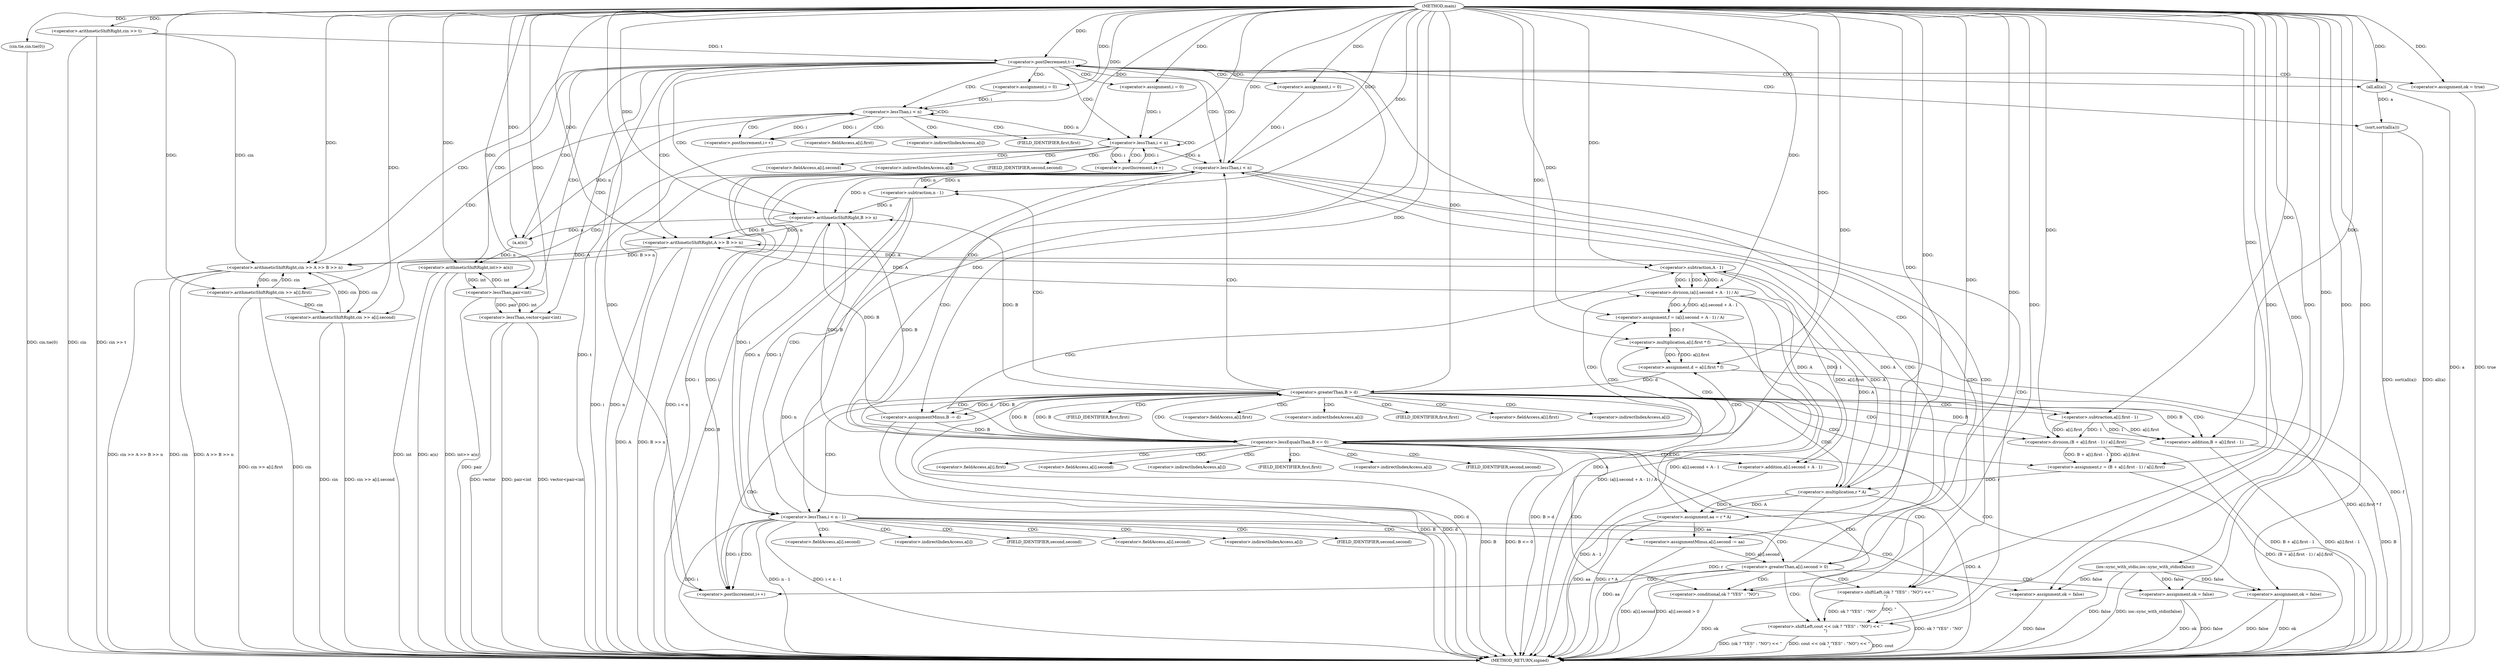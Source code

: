 digraph "main" {  
"1000104" [label = "(METHOD,main)" ]
"1000299" [label = "(METHOD_RETURN,signed)" ]
"1000106" [label = "(ios::sync_with_stdio,ios::sync_with_stdio(false))" ]
"1000108" [label = "(cin.tie,cin.tie(0))" ]
"1000111" [label = "(<operator>.arithmeticShiftRight,cin >> t)" ]
"1000115" [label = "(<operator>.postDecrement,t--)" ]
"1000121" [label = "(<operator>.arithmeticShiftRight,cin >> A >> B >> n)" ]
"1000174" [label = "(sort,sort(all(a)))" ]
"1000178" [label = "(<operator>.assignment,ok = true)" ]
"1000291" [label = "(<operator>.shiftLeft,cout << (ok ? \"YES\" : \"NO\") << \"\n\")" ]
"1000129" [label = "(<operator>.lessThan,vector<pair<int)" ]
"1000134" [label = "(<operator>.arithmeticShiftRight,int>> a(n))" ]
"1000140" [label = "(<operator>.assignment,i = 0)" ]
"1000143" [label = "(<operator>.lessThan,i < n)" ]
"1000146" [label = "(<operator>.postIncrement,i++)" ]
"1000158" [label = "(<operator>.assignment,i = 0)" ]
"1000161" [label = "(<operator>.lessThan,i < n)" ]
"1000164" [label = "(<operator>.postIncrement,i++)" ]
"1000183" [label = "(<operator>.assignment,i = 0)" ]
"1000186" [label = "(<operator>.lessThan,i < n)" ]
"1000189" [label = "(<operator>.postIncrement,i++)" ]
"1000123" [label = "(<operator>.arithmeticShiftRight,A >> B >> n)" ]
"1000149" [label = "(<operator>.arithmeticShiftRight,cin >> a[i].first)" ]
"1000167" [label = "(<operator>.arithmeticShiftRight,cin >> a[i].second)" ]
"1000175" [label = "(all,all(a))" ]
"1000202" [label = "(<operator>.assignment,f = (a[i].second + A - 1) / A)" ]
"1000216" [label = "(<operator>.assignment,d = a[i].first * f)" ]
"1000293" [label = "(<operator>.shiftLeft,(ok ? \"YES\" : \"NO\") << \"\n\")" ]
"1000125" [label = "(<operator>.arithmeticShiftRight,B >> n)" ]
"1000131" [label = "(<operator>.lessThan,pair<int)" ]
"1000136" [label = "(a,a(n))" ]
"1000193" [label = "(<operator>.lessEqualsThan,B <= 0)" ]
"1000226" [label = "(<operator>.greaterThan,B > d)" ]
"1000294" [label = "(<operator>.conditional,ok ? \"YES\" : \"NO\")" ]
"1000197" [label = "(<operator>.assignment,ok = false)" ]
"1000204" [label = "(<operator>.division,(a[i].second + A - 1) / A)" ]
"1000218" [label = "(<operator>.multiplication,a[i].first * f)" ]
"1000230" [label = "(<operator>.assignmentMinus,B -= d)" ]
"1000205" [label = "(<operator>.addition,a[i].second + A - 1)" ]
"1000236" [label = "(<operator>.assignment,r = (B + a[i].first - 1) / a[i].first)" ]
"1000254" [label = "(<operator>.assignment,aa = r * A)" ]
"1000211" [label = "(<operator>.subtraction,A - 1)" ]
"1000260" [label = "(<operator>.lessThan,i < n - 1)" ]
"1000238" [label = "(<operator>.division,(B + a[i].first - 1) / a[i].first)" ]
"1000256" [label = "(<operator>.multiplication,r * A)" ]
"1000266" [label = "(<operator>.assignment,ok = false)" ]
"1000239" [label = "(<operator>.addition,B + a[i].first - 1)" ]
"1000262" [label = "(<operator>.subtraction,n - 1)" ]
"1000271" [label = "(<operator>.assignmentMinus,a[i].second -= aa)" ]
"1000241" [label = "(<operator>.subtraction,a[i].first - 1)" ]
"1000279" [label = "(<operator>.greaterThan,a[i].second > 0)" ]
"1000287" [label = "(<operator>.assignment,ok = false)" ]
"1000151" [label = "(<operator>.fieldAccess,a[i].first)" ]
"1000169" [label = "(<operator>.fieldAccess,a[i].second)" ]
"1000152" [label = "(<operator>.indirectIndexAccess,a[i])" ]
"1000155" [label = "(FIELD_IDENTIFIER,first,first)" ]
"1000170" [label = "(<operator>.indirectIndexAccess,a[i])" ]
"1000173" [label = "(FIELD_IDENTIFIER,second,second)" ]
"1000219" [label = "(<operator>.fieldAccess,a[i].first)" ]
"1000206" [label = "(<operator>.fieldAccess,a[i].second)" ]
"1000220" [label = "(<operator>.indirectIndexAccess,a[i])" ]
"1000223" [label = "(FIELD_IDENTIFIER,first,first)" ]
"1000207" [label = "(<operator>.indirectIndexAccess,a[i])" ]
"1000210" [label = "(FIELD_IDENTIFIER,second,second)" ]
"1000248" [label = "(<operator>.fieldAccess,a[i].first)" ]
"1000249" [label = "(<operator>.indirectIndexAccess,a[i])" ]
"1000252" [label = "(FIELD_IDENTIFIER,first,first)" ]
"1000242" [label = "(<operator>.fieldAccess,a[i].first)" ]
"1000272" [label = "(<operator>.fieldAccess,a[i].second)" ]
"1000243" [label = "(<operator>.indirectIndexAccess,a[i])" ]
"1000246" [label = "(FIELD_IDENTIFIER,first,first)" ]
"1000273" [label = "(<operator>.indirectIndexAccess,a[i])" ]
"1000276" [label = "(FIELD_IDENTIFIER,second,second)" ]
"1000280" [label = "(<operator>.fieldAccess,a[i].second)" ]
"1000281" [label = "(<operator>.indirectIndexAccess,a[i])" ]
"1000284" [label = "(FIELD_IDENTIFIER,second,second)" ]
  "1000106" -> "1000299"  [ label = "DDG: false"] 
  "1000106" -> "1000299"  [ label = "DDG: ios::sync_with_stdio(false)"] 
  "1000108" -> "1000299"  [ label = "DDG: cin.tie(0)"] 
  "1000111" -> "1000299"  [ label = "DDG: cin"] 
  "1000111" -> "1000299"  [ label = "DDG: cin >> t"] 
  "1000115" -> "1000299"  [ label = "DDG: t"] 
  "1000121" -> "1000299"  [ label = "DDG: cin"] 
  "1000123" -> "1000299"  [ label = "DDG: A"] 
  "1000125" -> "1000299"  [ label = "DDG: B"] 
  "1000123" -> "1000299"  [ label = "DDG: B >> n"] 
  "1000121" -> "1000299"  [ label = "DDG: A >> B >> n"] 
  "1000121" -> "1000299"  [ label = "DDG: cin >> A >> B >> n"] 
  "1000129" -> "1000299"  [ label = "DDG: pair<int"] 
  "1000129" -> "1000299"  [ label = "DDG: vector<pair<int"] 
  "1000134" -> "1000299"  [ label = "DDG: int"] 
  "1000134" -> "1000299"  [ label = "DDG: a(n)"] 
  "1000134" -> "1000299"  [ label = "DDG: int>> a(n)"] 
  "1000175" -> "1000299"  [ label = "DDG: a"] 
  "1000174" -> "1000299"  [ label = "DDG: all(a)"] 
  "1000174" -> "1000299"  [ label = "DDG: sort(all(a))"] 
  "1000186" -> "1000299"  [ label = "DDG: i"] 
  "1000186" -> "1000299"  [ label = "DDG: n"] 
  "1000186" -> "1000299"  [ label = "DDG: i < n"] 
  "1000193" -> "1000299"  [ label = "DDG: B"] 
  "1000193" -> "1000299"  [ label = "DDG: B <= 0"] 
  "1000205" -> "1000299"  [ label = "DDG: A - 1"] 
  "1000204" -> "1000299"  [ label = "DDG: a[i].second + A - 1"] 
  "1000204" -> "1000299"  [ label = "DDG: A"] 
  "1000202" -> "1000299"  [ label = "DDG: (a[i].second + A - 1) / A"] 
  "1000218" -> "1000299"  [ label = "DDG: f"] 
  "1000216" -> "1000299"  [ label = "DDG: a[i].first * f"] 
  "1000226" -> "1000299"  [ label = "DDG: d"] 
  "1000226" -> "1000299"  [ label = "DDG: B > d"] 
  "1000239" -> "1000299"  [ label = "DDG: B"] 
  "1000239" -> "1000299"  [ label = "DDG: a[i].first - 1"] 
  "1000238" -> "1000299"  [ label = "DDG: B + a[i].first - 1"] 
  "1000236" -> "1000299"  [ label = "DDG: (B + a[i].first - 1) / a[i].first"] 
  "1000254" -> "1000299"  [ label = "DDG: aa"] 
  "1000256" -> "1000299"  [ label = "DDG: r"] 
  "1000256" -> "1000299"  [ label = "DDG: A"] 
  "1000254" -> "1000299"  [ label = "DDG: r * A"] 
  "1000260" -> "1000299"  [ label = "DDG: i"] 
  "1000262" -> "1000299"  [ label = "DDG: n"] 
  "1000260" -> "1000299"  [ label = "DDG: n - 1"] 
  "1000260" -> "1000299"  [ label = "DDG: i < n - 1"] 
  "1000271" -> "1000299"  [ label = "DDG: aa"] 
  "1000279" -> "1000299"  [ label = "DDG: a[i].second"] 
  "1000279" -> "1000299"  [ label = "DDG: a[i].second > 0"] 
  "1000287" -> "1000299"  [ label = "DDG: ok"] 
  "1000287" -> "1000299"  [ label = "DDG: false"] 
  "1000266" -> "1000299"  [ label = "DDG: false"] 
  "1000230" -> "1000299"  [ label = "DDG: B"] 
  "1000230" -> "1000299"  [ label = "DDG: d"] 
  "1000197" -> "1000299"  [ label = "DDG: ok"] 
  "1000197" -> "1000299"  [ label = "DDG: false"] 
  "1000294" -> "1000299"  [ label = "DDG: ok"] 
  "1000293" -> "1000299"  [ label = "DDG: ok ? \"YES\" : \"NO\""] 
  "1000291" -> "1000299"  [ label = "DDG: (ok ? \"YES\" : \"NO\") << \"\n\""] 
  "1000291" -> "1000299"  [ label = "DDG: cout << (ok ? \"YES\" : \"NO\") << \"\n\""] 
  "1000167" -> "1000299"  [ label = "DDG: cin"] 
  "1000167" -> "1000299"  [ label = "DDG: cin >> a[i].second"] 
  "1000149" -> "1000299"  [ label = "DDG: cin"] 
  "1000149" -> "1000299"  [ label = "DDG: cin >> a[i].first"] 
  "1000178" -> "1000299"  [ label = "DDG: true"] 
  "1000291" -> "1000299"  [ label = "DDG: cout"] 
  "1000131" -> "1000299"  [ label = "DDG: pair"] 
  "1000129" -> "1000299"  [ label = "DDG: vector"] 
  "1000104" -> "1000106"  [ label = "DDG: "] 
  "1000104" -> "1000108"  [ label = "DDG: "] 
  "1000104" -> "1000111"  [ label = "DDG: "] 
  "1000111" -> "1000115"  [ label = "DDG: t"] 
  "1000104" -> "1000115"  [ label = "DDG: "] 
  "1000104" -> "1000178"  [ label = "DDG: "] 
  "1000111" -> "1000121"  [ label = "DDG: cin"] 
  "1000167" -> "1000121"  [ label = "DDG: cin"] 
  "1000149" -> "1000121"  [ label = "DDG: cin"] 
  "1000104" -> "1000121"  [ label = "DDG: "] 
  "1000123" -> "1000121"  [ label = "DDG: A"] 
  "1000123" -> "1000121"  [ label = "DDG: B >> n"] 
  "1000104" -> "1000140"  [ label = "DDG: "] 
  "1000104" -> "1000158"  [ label = "DDG: "] 
  "1000175" -> "1000174"  [ label = "DDG: a"] 
  "1000104" -> "1000183"  [ label = "DDG: "] 
  "1000104" -> "1000291"  [ label = "DDG: "] 
  "1000293" -> "1000291"  [ label = "DDG: ok ? \"YES\" : \"NO\""] 
  "1000293" -> "1000291"  [ label = "DDG: \"\n\""] 
  "1000204" -> "1000123"  [ label = "DDG: A"] 
  "1000256" -> "1000123"  [ label = "DDG: A"] 
  "1000104" -> "1000123"  [ label = "DDG: "] 
  "1000125" -> "1000123"  [ label = "DDG: n"] 
  "1000125" -> "1000123"  [ label = "DDG: B"] 
  "1000104" -> "1000129"  [ label = "DDG: "] 
  "1000131" -> "1000129"  [ label = "DDG: pair"] 
  "1000131" -> "1000129"  [ label = "DDG: int"] 
  "1000131" -> "1000134"  [ label = "DDG: int"] 
  "1000104" -> "1000134"  [ label = "DDG: "] 
  "1000136" -> "1000134"  [ label = "DDG: n"] 
  "1000140" -> "1000143"  [ label = "DDG: i"] 
  "1000146" -> "1000143"  [ label = "DDG: i"] 
  "1000104" -> "1000143"  [ label = "DDG: "] 
  "1000136" -> "1000143"  [ label = "DDG: n"] 
  "1000143" -> "1000146"  [ label = "DDG: i"] 
  "1000104" -> "1000146"  [ label = "DDG: "] 
  "1000158" -> "1000161"  [ label = "DDG: i"] 
  "1000164" -> "1000161"  [ label = "DDG: i"] 
  "1000104" -> "1000161"  [ label = "DDG: "] 
  "1000143" -> "1000161"  [ label = "DDG: n"] 
  "1000161" -> "1000164"  [ label = "DDG: i"] 
  "1000104" -> "1000164"  [ label = "DDG: "] 
  "1000104" -> "1000175"  [ label = "DDG: "] 
  "1000183" -> "1000186"  [ label = "DDG: i"] 
  "1000189" -> "1000186"  [ label = "DDG: i"] 
  "1000104" -> "1000186"  [ label = "DDG: "] 
  "1000161" -> "1000186"  [ label = "DDG: n"] 
  "1000262" -> "1000186"  [ label = "DDG: n"] 
  "1000186" -> "1000189"  [ label = "DDG: i"] 
  "1000260" -> "1000189"  [ label = "DDG: i"] 
  "1000104" -> "1000189"  [ label = "DDG: "] 
  "1000204" -> "1000202"  [ label = "DDG: A"] 
  "1000204" -> "1000202"  [ label = "DDG: a[i].second + A - 1"] 
  "1000218" -> "1000216"  [ label = "DDG: f"] 
  "1000218" -> "1000216"  [ label = "DDG: a[i].first"] 
  "1000104" -> "1000293"  [ label = "DDG: "] 
  "1000193" -> "1000125"  [ label = "DDG: B"] 
  "1000230" -> "1000125"  [ label = "DDG: B"] 
  "1000104" -> "1000125"  [ label = "DDG: "] 
  "1000226" -> "1000125"  [ label = "DDG: B"] 
  "1000186" -> "1000125"  [ label = "DDG: n"] 
  "1000262" -> "1000125"  [ label = "DDG: n"] 
  "1000104" -> "1000131"  [ label = "DDG: "] 
  "1000134" -> "1000131"  [ label = "DDG: int"] 
  "1000125" -> "1000136"  [ label = "DDG: n"] 
  "1000104" -> "1000136"  [ label = "DDG: "] 
  "1000121" -> "1000149"  [ label = "DDG: cin"] 
  "1000104" -> "1000149"  [ label = "DDG: "] 
  "1000121" -> "1000167"  [ label = "DDG: cin"] 
  "1000149" -> "1000167"  [ label = "DDG: cin"] 
  "1000104" -> "1000167"  [ label = "DDG: "] 
  "1000104" -> "1000202"  [ label = "DDG: "] 
  "1000104" -> "1000216"  [ label = "DDG: "] 
  "1000104" -> "1000294"  [ label = "DDG: "] 
  "1000125" -> "1000193"  [ label = "DDG: B"] 
  "1000230" -> "1000193"  [ label = "DDG: B"] 
  "1000104" -> "1000193"  [ label = "DDG: "] 
  "1000226" -> "1000193"  [ label = "DDG: B"] 
  "1000106" -> "1000197"  [ label = "DDG: false"] 
  "1000104" -> "1000197"  [ label = "DDG: "] 
  "1000211" -> "1000204"  [ label = "DDG: A"] 
  "1000211" -> "1000204"  [ label = "DDG: 1"] 
  "1000104" -> "1000204"  [ label = "DDG: "] 
  "1000202" -> "1000218"  [ label = "DDG: f"] 
  "1000104" -> "1000218"  [ label = "DDG: "] 
  "1000193" -> "1000226"  [ label = "DDG: B"] 
  "1000104" -> "1000226"  [ label = "DDG: "] 
  "1000216" -> "1000226"  [ label = "DDG: d"] 
  "1000226" -> "1000230"  [ label = "DDG: d"] 
  "1000104" -> "1000230"  [ label = "DDG: "] 
  "1000211" -> "1000205"  [ label = "DDG: A"] 
  "1000211" -> "1000205"  [ label = "DDG: 1"] 
  "1000226" -> "1000230"  [ label = "DDG: B"] 
  "1000238" -> "1000236"  [ label = "DDG: a[i].first"] 
  "1000238" -> "1000236"  [ label = "DDG: B + a[i].first - 1"] 
  "1000256" -> "1000254"  [ label = "DDG: A"] 
  "1000256" -> "1000254"  [ label = "DDG: r"] 
  "1000123" -> "1000211"  [ label = "DDG: A"] 
  "1000204" -> "1000211"  [ label = "DDG: A"] 
  "1000256" -> "1000211"  [ label = "DDG: A"] 
  "1000104" -> "1000211"  [ label = "DDG: "] 
  "1000104" -> "1000236"  [ label = "DDG: "] 
  "1000104" -> "1000254"  [ label = "DDG: "] 
  "1000241" -> "1000238"  [ label = "DDG: 1"] 
  "1000241" -> "1000238"  [ label = "DDG: a[i].first"] 
  "1000226" -> "1000238"  [ label = "DDG: B"] 
  "1000104" -> "1000238"  [ label = "DDG: "] 
  "1000236" -> "1000256"  [ label = "DDG: r"] 
  "1000104" -> "1000256"  [ label = "DDG: "] 
  "1000204" -> "1000256"  [ label = "DDG: A"] 
  "1000186" -> "1000260"  [ label = "DDG: i"] 
  "1000104" -> "1000260"  [ label = "DDG: "] 
  "1000262" -> "1000260"  [ label = "DDG: n"] 
  "1000262" -> "1000260"  [ label = "DDG: 1"] 
  "1000106" -> "1000266"  [ label = "DDG: false"] 
  "1000104" -> "1000266"  [ label = "DDG: "] 
  "1000226" -> "1000239"  [ label = "DDG: B"] 
  "1000104" -> "1000239"  [ label = "DDG: "] 
  "1000241" -> "1000239"  [ label = "DDG: 1"] 
  "1000241" -> "1000239"  [ label = "DDG: a[i].first"] 
  "1000186" -> "1000262"  [ label = "DDG: n"] 
  "1000104" -> "1000262"  [ label = "DDG: "] 
  "1000254" -> "1000271"  [ label = "DDG: aa"] 
  "1000104" -> "1000271"  [ label = "DDG: "] 
  "1000218" -> "1000241"  [ label = "DDG: a[i].first"] 
  "1000104" -> "1000241"  [ label = "DDG: "] 
  "1000271" -> "1000279"  [ label = "DDG: a[i].second"] 
  "1000104" -> "1000279"  [ label = "DDG: "] 
  "1000106" -> "1000287"  [ label = "DDG: false"] 
  "1000104" -> "1000287"  [ label = "DDG: "] 
  "1000115" -> "1000125"  [ label = "CDG: "] 
  "1000115" -> "1000174"  [ label = "CDG: "] 
  "1000115" -> "1000161"  [ label = "CDG: "] 
  "1000115" -> "1000183"  [ label = "CDG: "] 
  "1000115" -> "1000175"  [ label = "CDG: "] 
  "1000115" -> "1000123"  [ label = "CDG: "] 
  "1000115" -> "1000186"  [ label = "CDG: "] 
  "1000115" -> "1000136"  [ label = "CDG: "] 
  "1000115" -> "1000121"  [ label = "CDG: "] 
  "1000115" -> "1000178"  [ label = "CDG: "] 
  "1000115" -> "1000131"  [ label = "CDG: "] 
  "1000115" -> "1000143"  [ label = "CDG: "] 
  "1000115" -> "1000158"  [ label = "CDG: "] 
  "1000115" -> "1000129"  [ label = "CDG: "] 
  "1000115" -> "1000140"  [ label = "CDG: "] 
  "1000115" -> "1000134"  [ label = "CDG: "] 
  "1000143" -> "1000149"  [ label = "CDG: "] 
  "1000143" -> "1000151"  [ label = "CDG: "] 
  "1000143" -> "1000146"  [ label = "CDG: "] 
  "1000143" -> "1000152"  [ label = "CDG: "] 
  "1000143" -> "1000143"  [ label = "CDG: "] 
  "1000143" -> "1000155"  [ label = "CDG: "] 
  "1000161" -> "1000164"  [ label = "CDG: "] 
  "1000161" -> "1000161"  [ label = "CDG: "] 
  "1000161" -> "1000167"  [ label = "CDG: "] 
  "1000161" -> "1000169"  [ label = "CDG: "] 
  "1000161" -> "1000173"  [ label = "CDG: "] 
  "1000161" -> "1000170"  [ label = "CDG: "] 
  "1000186" -> "1000294"  [ label = "CDG: "] 
  "1000186" -> "1000293"  [ label = "CDG: "] 
  "1000186" -> "1000291"  [ label = "CDG: "] 
  "1000186" -> "1000193"  [ label = "CDG: "] 
  "1000186" -> "1000115"  [ label = "CDG: "] 
  "1000193" -> "1000211"  [ label = "CDG: "] 
  "1000193" -> "1000197"  [ label = "CDG: "] 
  "1000193" -> "1000216"  [ label = "CDG: "] 
  "1000193" -> "1000204"  [ label = "CDG: "] 
  "1000193" -> "1000219"  [ label = "CDG: "] 
  "1000193" -> "1000210"  [ label = "CDG: "] 
  "1000193" -> "1000206"  [ label = "CDG: "] 
  "1000193" -> "1000220"  [ label = "CDG: "] 
  "1000193" -> "1000226"  [ label = "CDG: "] 
  "1000193" -> "1000207"  [ label = "CDG: "] 
  "1000193" -> "1000205"  [ label = "CDG: "] 
  "1000193" -> "1000218"  [ label = "CDG: "] 
  "1000193" -> "1000202"  [ label = "CDG: "] 
  "1000193" -> "1000223"  [ label = "CDG: "] 
  "1000193" -> "1000294"  [ label = "CDG: "] 
  "1000193" -> "1000293"  [ label = "CDG: "] 
  "1000193" -> "1000291"  [ label = "CDG: "] 
  "1000193" -> "1000115"  [ label = "CDG: "] 
  "1000226" -> "1000238"  [ label = "CDG: "] 
  "1000226" -> "1000260"  [ label = "CDG: "] 
  "1000226" -> "1000243"  [ label = "CDG: "] 
  "1000226" -> "1000236"  [ label = "CDG: "] 
  "1000226" -> "1000254"  [ label = "CDG: "] 
  "1000226" -> "1000242"  [ label = "CDG: "] 
  "1000226" -> "1000248"  [ label = "CDG: "] 
  "1000226" -> "1000239"  [ label = "CDG: "] 
  "1000226" -> "1000246"  [ label = "CDG: "] 
  "1000226" -> "1000186"  [ label = "CDG: "] 
  "1000226" -> "1000230"  [ label = "CDG: "] 
  "1000226" -> "1000189"  [ label = "CDG: "] 
  "1000226" -> "1000262"  [ label = "CDG: "] 
  "1000226" -> "1000252"  [ label = "CDG: "] 
  "1000226" -> "1000249"  [ label = "CDG: "] 
  "1000226" -> "1000241"  [ label = "CDG: "] 
  "1000226" -> "1000256"  [ label = "CDG: "] 
  "1000260" -> "1000276"  [ label = "CDG: "] 
  "1000260" -> "1000281"  [ label = "CDG: "] 
  "1000260" -> "1000284"  [ label = "CDG: "] 
  "1000260" -> "1000273"  [ label = "CDG: "] 
  "1000260" -> "1000279"  [ label = "CDG: "] 
  "1000260" -> "1000186"  [ label = "CDG: "] 
  "1000260" -> "1000266"  [ label = "CDG: "] 
  "1000260" -> "1000189"  [ label = "CDG: "] 
  "1000260" -> "1000272"  [ label = "CDG: "] 
  "1000260" -> "1000271"  [ label = "CDG: "] 
  "1000260" -> "1000280"  [ label = "CDG: "] 
  "1000279" -> "1000186"  [ label = "CDG: "] 
  "1000279" -> "1000189"  [ label = "CDG: "] 
  "1000279" -> "1000287"  [ label = "CDG: "] 
  "1000279" -> "1000294"  [ label = "CDG: "] 
  "1000279" -> "1000293"  [ label = "CDG: "] 
  "1000279" -> "1000291"  [ label = "CDG: "] 
  "1000279" -> "1000115"  [ label = "CDG: "] 
}
